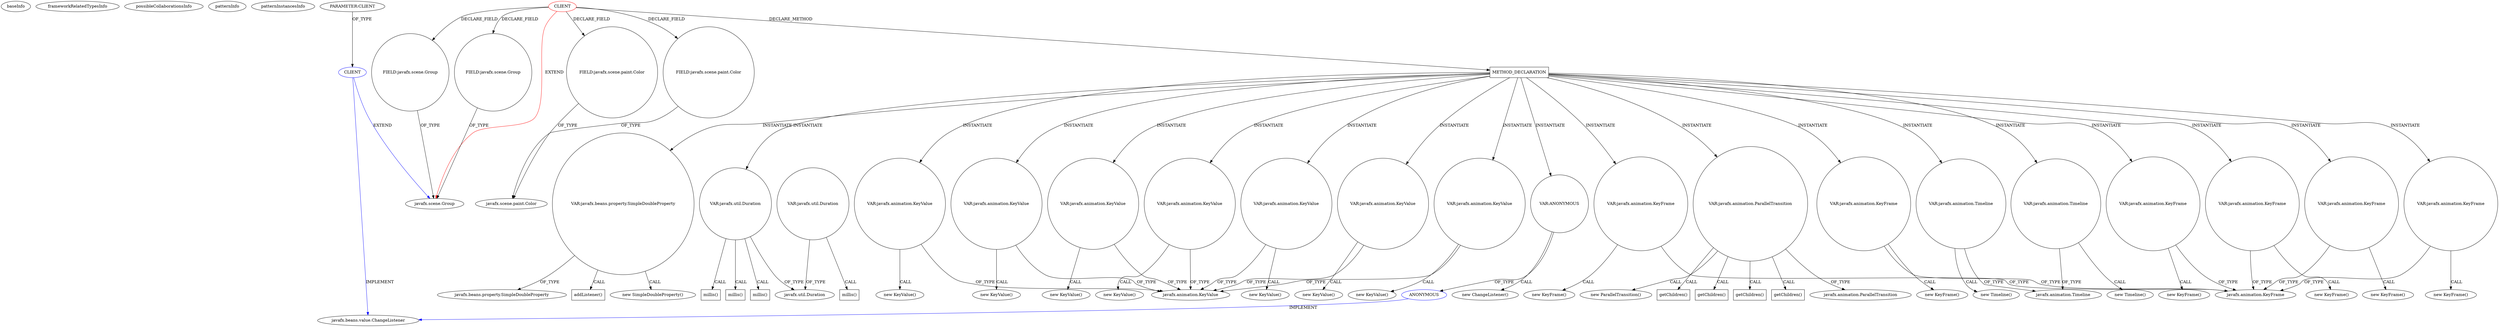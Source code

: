 digraph {
baseInfo[graphId=2661,category="pattern",isAnonymous=false,possibleRelation=true]
frameworkRelatedTypesInfo[0="javafx.scene.Group"]
possibleCollaborationsInfo[0="2661~PARAMETER_TYPE_DECLARATION-~javafx.scene.Group ~javafx.scene.Group javafx.beans.value.ChangeListener ~false~false",1="2661~INSTANTIATION-CLIENT_METHOD_DECLARATION-~javafx.scene.Group ~javafx.beans.value.ChangeListener ~false~true"]
patternInfo[frequency=2.0,patternRootClient=0]
patternInstancesInfo[0="MrLoNee-RadialFx~/MrLoNee-RadialFx/RadialFx-master/src/com/mrlonee/radialfx/settingsmenu/RadialSettingsMenu.java~RadialSettingsMenu~976",1="MrLoNee-RadialFx~/MrLoNee-RadialFx/RadialFx-master/src/com/mrlonee/radialfx/moviemenu/RadialMovieMenu.java~RadialMovieMenu~969"]
34[label="new ParallelTransition()",vertexType="CONSTRUCTOR_CALL",isFrameworkType=false]
35[label="VAR:javafx.animation.ParallelTransition",vertexType="VARIABLE_EXPRESION",isFrameworkType=false,shape=circle]
32[label="METHOD_DECLARATION",vertexType="CLIENT_METHOD_DECLARATION",isFrameworkType=false,shape=box]
154[label="VAR:javafx.animation.Timeline",vertexType="VARIABLE_EXPRESION",isFrameworkType=false,shape=circle]
99[label="VAR:javafx.animation.Timeline",vertexType="VARIABLE_EXPRESION",isFrameworkType=false,shape=circle]
0[label="CLIENT",vertexType="ROOT_CLIENT_CLASS_DECLARATION",isFrameworkType=false,color=red]
41[label="VAR:javafx.animation.KeyFrame",vertexType="VARIABLE_EXPRESION",isFrameworkType=false,shape=circle]
102[label="VAR:javafx.animation.KeyFrame",vertexType="VARIABLE_EXPRESION",isFrameworkType=false,shape=circle]
40[label="new KeyFrame()",vertexType="CONSTRUCTOR_CALL",isFrameworkType=false]
101[label="new KeyFrame()",vertexType="CONSTRUCTOR_CALL",isFrameworkType=false]
157[label="VAR:javafx.animation.KeyFrame",vertexType="VARIABLE_EXPRESION",isFrameworkType=false,shape=circle]
156[label="new KeyFrame()",vertexType="CONSTRUCTOR_CALL",isFrameworkType=false]
108[label="VAR:javafx.animation.KeyFrame",vertexType="VARIABLE_EXPRESION",isFrameworkType=false,shape=circle]
107[label="new KeyFrame()",vertexType="CONSTRUCTOR_CALL",isFrameworkType=false]
160[label="VAR:javafx.animation.KeyFrame",vertexType="VARIABLE_EXPRESION",isFrameworkType=false,shape=circle]
159[label="new KeyFrame()",vertexType="CONSTRUCTOR_CALL",isFrameworkType=false]
58[label="VAR:javafx.animation.KeyFrame",vertexType="VARIABLE_EXPRESION",isFrameworkType=false,shape=circle]
57[label="new KeyFrame()",vertexType="CONSTRUCTOR_CALL",isFrameworkType=false]
74[label="getChildren()",vertexType="INSIDE_CALL",isFrameworkType=false,shape=box]
165[label="getChildren()",vertexType="INSIDE_CALL",isFrameworkType=false,shape=box]
116[label="getChildren()",vertexType="INSIDE_CALL",isFrameworkType=false,shape=box]
130[label="getChildren()",vertexType="INSIDE_CALL",isFrameworkType=false,shape=box]
76[label="VAR:javafx.beans.property.SimpleDoubleProperty",vertexType="VARIABLE_EXPRESION",isFrameworkType=false,shape=circle]
77[label="javafx.beans.property.SimpleDoubleProperty",vertexType="FRAMEWORK_CLASS_TYPE",isFrameworkType=false]
60[label="VAR:javafx.util.Duration",vertexType="VARIABLE_EXPRESION",isFrameworkType=false,shape=circle]
42[label="javafx.animation.KeyFrame",vertexType="FRAMEWORK_CLASS_TYPE",isFrameworkType=false]
105[label="VAR:javafx.animation.KeyValue",vertexType="VARIABLE_EXPRESION",isFrameworkType=false,shape=circle]
104[label="new KeyValue()",vertexType="CONSTRUCTOR_CALL",isFrameworkType=false]
45[label="javafx.animation.KeyValue",vertexType="FRAMEWORK_CLASS_TYPE",isFrameworkType=false]
64[label="VAR:javafx.animation.KeyValue",vertexType="VARIABLE_EXPRESION",isFrameworkType=false,shape=circle]
63[label="new KeyValue()",vertexType="CONSTRUCTOR_CALL",isFrameworkType=false]
113[label="VAR:javafx.animation.KeyValue",vertexType="VARIABLE_EXPRESION",isFrameworkType=false,shape=circle]
112[label="new KeyValue()",vertexType="CONSTRUCTOR_CALL",isFrameworkType=false]
50[label="VAR:javafx.animation.KeyValue",vertexType="VARIABLE_EXPRESION",isFrameworkType=false,shape=circle]
49[label="new KeyValue()",vertexType="CONSTRUCTOR_CALL",isFrameworkType=false]
121[label="VAR:javafx.animation.KeyValue",vertexType="VARIABLE_EXPRESION",isFrameworkType=false,shape=circle]
120[label="new KeyValue()",vertexType="CONSTRUCTOR_CALL",isFrameworkType=false]
124[label="VAR:javafx.animation.KeyValue",vertexType="VARIABLE_EXPRESION",isFrameworkType=false,shape=circle]
123[label="new KeyValue()",vertexType="CONSTRUCTOR_CALL",isFrameworkType=false]
132[label="VAR:javafx.animation.KeyValue",vertexType="VARIABLE_EXPRESION",isFrameworkType=false,shape=circle]
131[label="new KeyValue()",vertexType="CONSTRUCTOR_CALL",isFrameworkType=false]
62[label="javafx.util.Duration",vertexType="FRAMEWORK_CLASS_TYPE",isFrameworkType=false]
226[label="VAR:javafx.util.Duration",vertexType="VARIABLE_EXPRESION",isFrameworkType=false,shape=circle]
39[label="javafx.animation.Timeline",vertexType="FRAMEWORK_CLASS_TYPE",isFrameworkType=false]
1[label="javafx.scene.Group",vertexType="FRAMEWORK_CLASS_TYPE",isFrameworkType=false]
97[label="addListener()",vertexType="INSIDE_CALL",isFrameworkType=false,shape=box]
169[label="CLIENT",vertexType="REFERENCE_CLIENT_CLASS_DECLARATION",isFrameworkType=false,color=blue]
81[label="javafx.beans.value.ChangeListener",vertexType="FRAMEWORK_INTERFACE_TYPE",isFrameworkType=false]
80[label="ANONYMOUS",vertexType="REFERENCE_ANONYMOUS_DECLARATION",isFrameworkType=false,color=blue]
168[label="PARAMETER:CLIENT",vertexType="PARAMETER_DECLARATION",isFrameworkType=false]
163[label="millis()",vertexType="INSIDE_CALL",isFrameworkType=false,shape=box]
227[label="millis()",vertexType="INSIDE_CALL",isFrameworkType=false,shape=box]
111[label="millis()",vertexType="INSIDE_CALL",isFrameworkType=false,shape=box]
61[label="millis()",vertexType="INSIDE_CALL",isFrameworkType=false,shape=box]
79[label="VAR:ANONYMOUS",vertexType="VARIABLE_EXPRESION",isFrameworkType=false,shape=circle]
78[label="new ChangeListener()",vertexType="CONSTRUCTOR_CALL",isFrameworkType=false]
75[label="new SimpleDoubleProperty()",vertexType="CONSTRUCTOR_CALL",isFrameworkType=false]
36[label="javafx.animation.ParallelTransition",vertexType="FRAMEWORK_CLASS_TYPE",isFrameworkType=false]
98[label="new Timeline()",vertexType="CONSTRUCTOR_CALL",isFrameworkType=false]
153[label="new Timeline()",vertexType="CONSTRUCTOR_CALL",isFrameworkType=false]
12[label="FIELD:javafx.scene.paint.Color",vertexType="FIELD_DECLARATION",isFrameworkType=false,shape=circle]
5[label="javafx.scene.paint.Color",vertexType="FRAMEWORK_CLASS_TYPE",isFrameworkType=false]
4[label="FIELD:javafx.scene.paint.Color",vertexType="FIELD_DECLARATION",isFrameworkType=false,shape=circle]
14[label="FIELD:javafx.scene.Group",vertexType="FIELD_DECLARATION",isFrameworkType=false,shape=circle]
30[label="FIELD:javafx.scene.Group",vertexType="FIELD_DECLARATION",isFrameworkType=false,shape=circle]
76->97[label="CALL"]
30->1[label="OF_TYPE"]
32->35[label="INSTANTIATE"]
32->102[label="INSTANTIATE"]
58->42[label="OF_TYPE"]
108->107[label="CALL"]
35->116[label="CALL"]
157->156[label="CALL"]
32->132[label="INSTANTIATE"]
60->61[label="CALL"]
35->34[label="CALL"]
102->101[label="CALL"]
160->159[label="CALL"]
35->130[label="CALL"]
105->104[label="CALL"]
226->227[label="CALL"]
0->12[label="DECLARE_FIELD"]
124->45[label="OF_TYPE"]
32->79[label="INSTANTIATE"]
80->81[label="IMPLEMENT",color=blue]
32->113[label="INSTANTIATE"]
32->99[label="INSTANTIATE"]
32->64[label="INSTANTIATE"]
168->169[label="OF_TYPE"]
35->36[label="OF_TYPE"]
32->157[label="INSTANTIATE"]
58->57[label="CALL"]
50->45[label="OF_TYPE"]
35->74[label="CALL"]
32->58[label="INSTANTIATE"]
102->42[label="OF_TYPE"]
60->62[label="OF_TYPE"]
121->120[label="CALL"]
32->121[label="INSTANTIATE"]
0->32[label="DECLARE_METHOD"]
60->163[label="CALL"]
64->45[label="OF_TYPE"]
76->77[label="OF_TYPE"]
160->42[label="OF_TYPE"]
169->1[label="EXTEND",color=blue]
113->112[label="CALL"]
50->49[label="CALL"]
32->108[label="INSTANTIATE"]
76->75[label="CALL"]
32->60[label="INSTANTIATE"]
157->42[label="OF_TYPE"]
32->154[label="INSTANTIATE"]
0->1[label="EXTEND",color=red]
99->98[label="CALL"]
121->45[label="OF_TYPE"]
32->124[label="INSTANTIATE"]
32->105[label="INSTANTIATE"]
32->50[label="INSTANTIATE"]
32->76[label="INSTANTIATE"]
0->4[label="DECLARE_FIELD"]
154->153[label="CALL"]
154->39[label="OF_TYPE"]
60->111[label="CALL"]
79->80[label="OF_TYPE"]
35->165[label="CALL"]
99->39[label="OF_TYPE"]
124->123[label="CALL"]
32->160[label="INSTANTIATE"]
64->63[label="CALL"]
79->78[label="CALL"]
132->131[label="CALL"]
169->81[label="IMPLEMENT",color=blue]
32->41[label="INSTANTIATE"]
105->45[label="OF_TYPE"]
226->62[label="OF_TYPE"]
0->14[label="DECLARE_FIELD"]
41->42[label="OF_TYPE"]
132->45[label="OF_TYPE"]
14->1[label="OF_TYPE"]
113->45[label="OF_TYPE"]
41->40[label="CALL"]
108->42[label="OF_TYPE"]
12->5[label="OF_TYPE"]
4->5[label="OF_TYPE"]
0->30[label="DECLARE_FIELD"]
}

